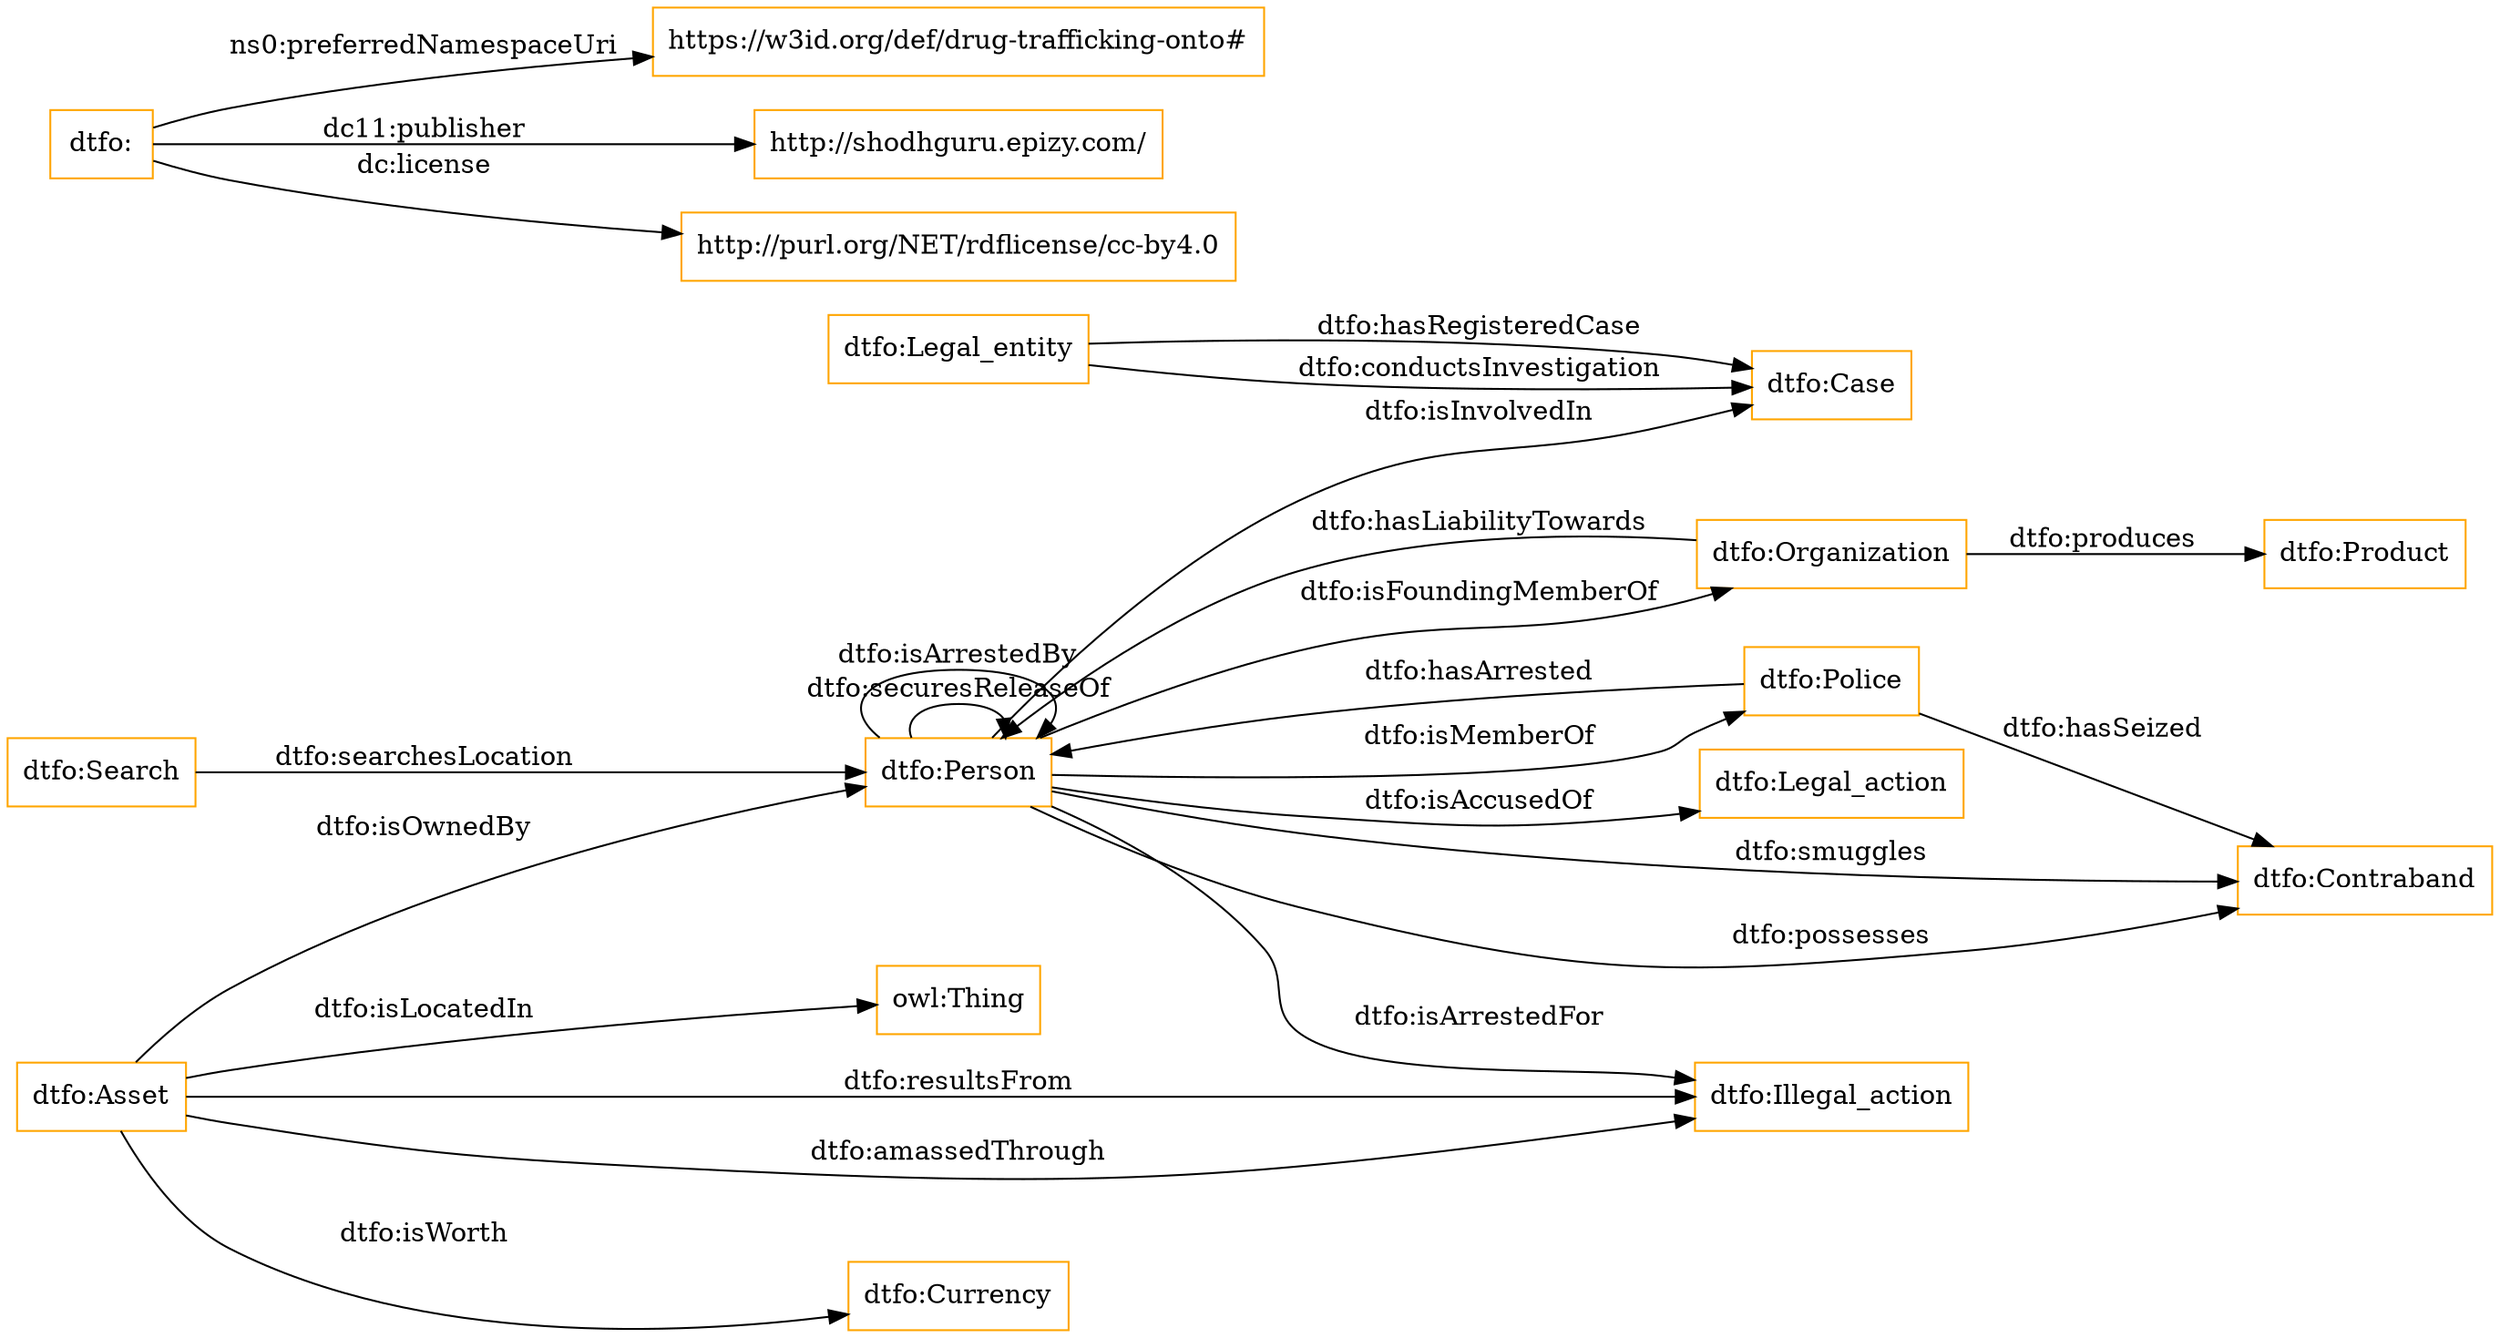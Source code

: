 digraph ar2dtool_diagram { 
rankdir=LR;
size="1501"
node [shape = rectangle, color="orange"]; "dtfo:Asset" "dtfo:Case" "dtfo:Organization" "dtfo:Person" "dtfo:Contraband" "dtfo:Currency" "dtfo:Legal_entity" "dtfo:Legal_action" "dtfo:Illegal_action" "dtfo:Product" "dtfo:Search" "dtfo:Police" ; /*classes style*/
	"dtfo:" -> "https://w3id.org/def/drug-trafficking-onto#" [ label = "ns0:preferredNamespaceUri" ];
	"dtfo:" -> "http://shodhguru.epizy.com/" [ label = "dc11:publisher" ];
	"dtfo:" -> "http://purl.org/NET/rdflicense/cc-by4.0" [ label = "dc:license" ];
	"dtfo:Legal_entity" -> "dtfo:Case" [ label = "dtfo:conductsInvestigation" ];
	"dtfo:Person" -> "dtfo:Case" [ label = "dtfo:isInvolvedIn" ];
	"dtfo:Police" -> "dtfo:Person" [ label = "dtfo:hasArrested" ];
	"dtfo:Person" -> "dtfo:Contraband" [ label = "dtfo:possesses" ];
	"dtfo:Asset" -> "dtfo:Person" [ label = "dtfo:isOwnedBy" ];
	"dtfo:Person" -> "dtfo:Contraband" [ label = "dtfo:smuggles" ];
	"dtfo:Legal_entity" -> "dtfo:Case" [ label = "dtfo:hasRegisteredCase" ];
	"dtfo:Organization" -> "dtfo:Person" [ label = "dtfo:hasLiabilityTowards" ];
	"dtfo:Person" -> "dtfo:Organization" [ label = "dtfo:isFoundingMemberOf" ];
	"dtfo:Asset" -> "owl:Thing" [ label = "dtfo:isLocatedIn" ];
	"dtfo:Search" -> "dtfo:Person" [ label = "dtfo:searchesLocation" ];
	"dtfo:Police" -> "dtfo:Contraband" [ label = "dtfo:hasSeized" ];
	"dtfo:Person" -> "dtfo:Person" [ label = "dtfo:securesReleaseOf" ];
	"dtfo:Person" -> "dtfo:Person" [ label = "dtfo:isArrestedBy" ];
	"dtfo:Asset" -> "dtfo:Illegal_action" [ label = "dtfo:amassedThrough" ];
	"dtfo:Asset" -> "dtfo:Currency" [ label = "dtfo:isWorth" ];
	"dtfo:Person" -> "dtfo:Legal_action" [ label = "dtfo:isAccusedOf" ];
	"dtfo:Asset" -> "dtfo:Illegal_action" [ label = "dtfo:resultsFrom" ];
	"dtfo:Person" -> "dtfo:Illegal_action" [ label = "dtfo:isArrestedFor" ];
	"dtfo:Organization" -> "dtfo:Product" [ label = "dtfo:produces" ];
	"dtfo:Person" -> "dtfo:Police" [ label = "dtfo:isMemberOf" ];

}
